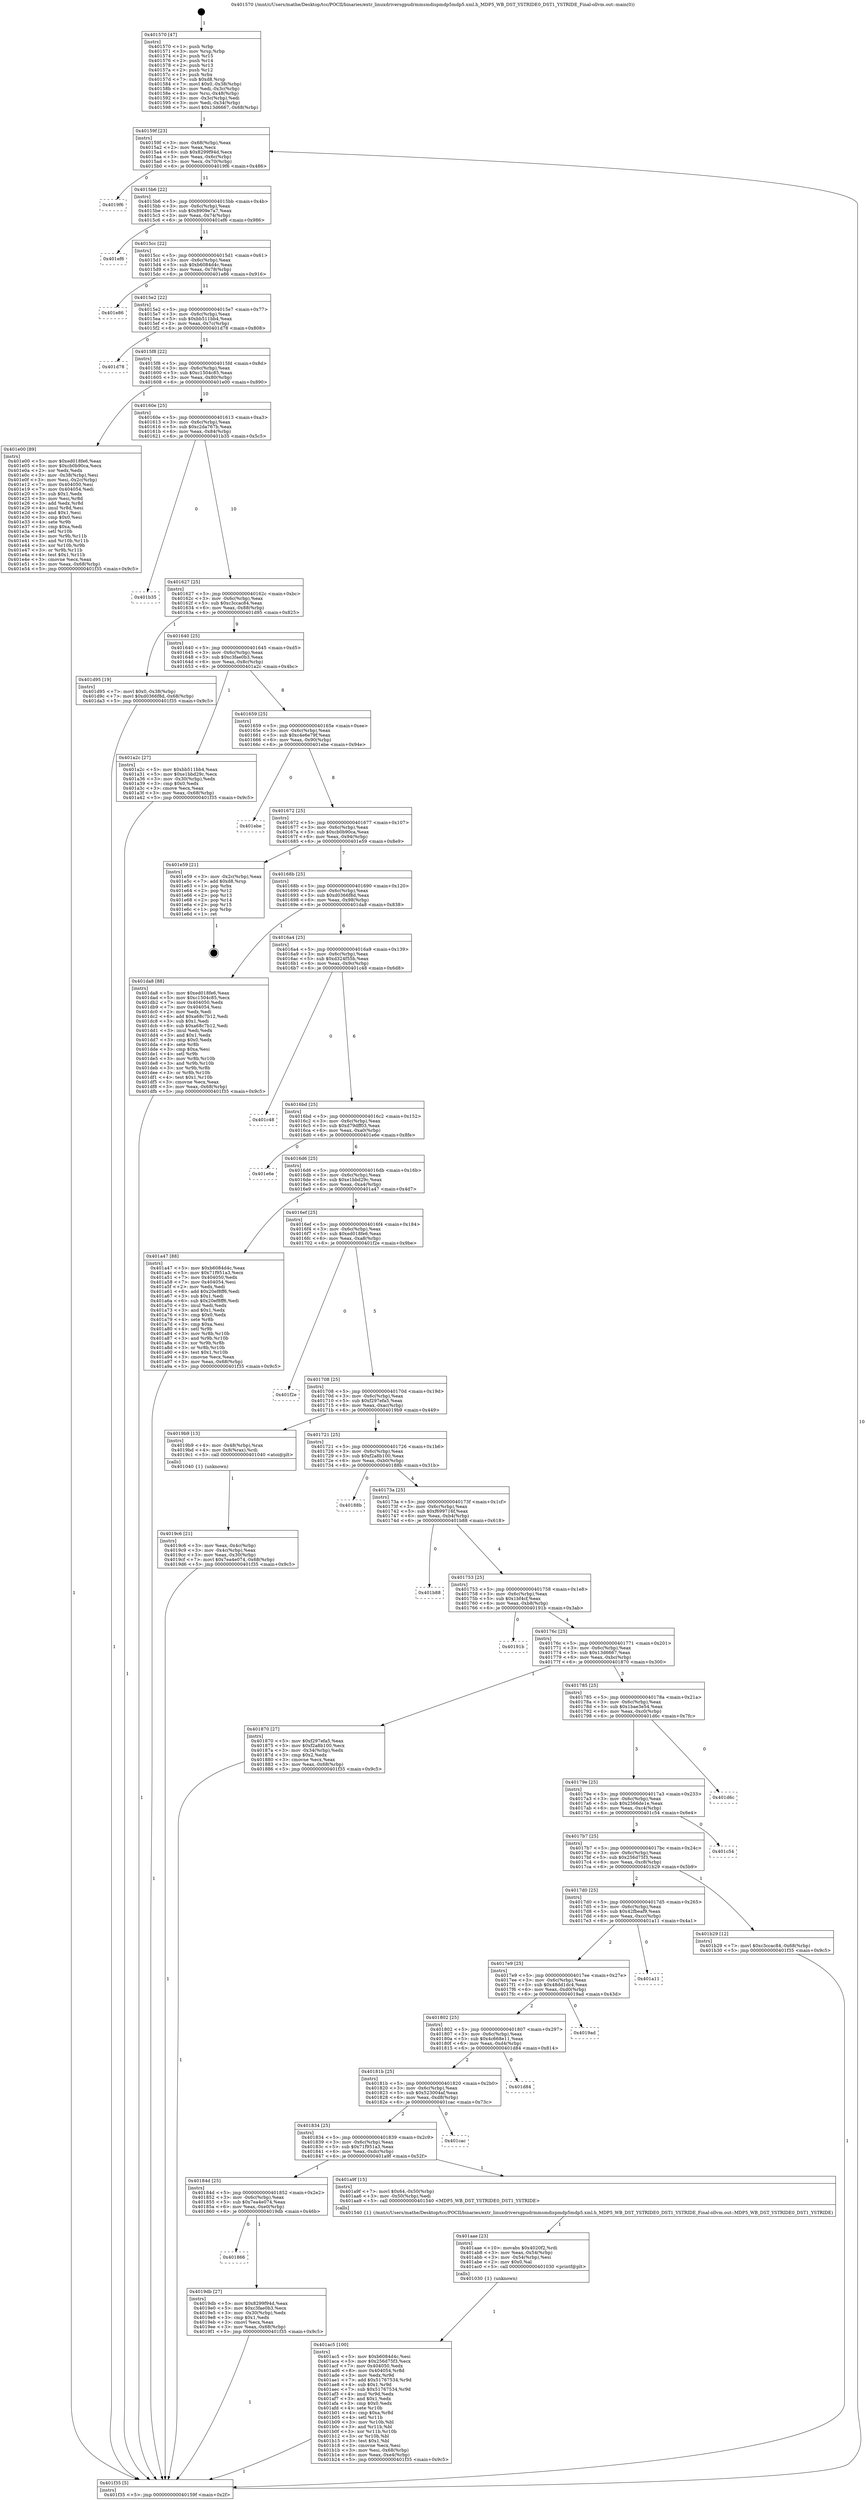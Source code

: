 digraph "0x401570" {
  label = "0x401570 (/mnt/c/Users/mathe/Desktop/tcc/POCII/binaries/extr_linuxdriversgpudrmmsmdispmdp5mdp5.xml.h_MDP5_WB_DST_YSTRIDE0_DST1_YSTRIDE_Final-ollvm.out::main(0))"
  labelloc = "t"
  node[shape=record]

  Entry [label="",width=0.3,height=0.3,shape=circle,fillcolor=black,style=filled]
  "0x40159f" [label="{
     0x40159f [23]\l
     | [instrs]\l
     &nbsp;&nbsp;0x40159f \<+3\>: mov -0x68(%rbp),%eax\l
     &nbsp;&nbsp;0x4015a2 \<+2\>: mov %eax,%ecx\l
     &nbsp;&nbsp;0x4015a4 \<+6\>: sub $0x8299f94d,%ecx\l
     &nbsp;&nbsp;0x4015aa \<+3\>: mov %eax,-0x6c(%rbp)\l
     &nbsp;&nbsp;0x4015ad \<+3\>: mov %ecx,-0x70(%rbp)\l
     &nbsp;&nbsp;0x4015b0 \<+6\>: je 00000000004019f6 \<main+0x486\>\l
  }"]
  "0x4019f6" [label="{
     0x4019f6\l
  }", style=dashed]
  "0x4015b6" [label="{
     0x4015b6 [22]\l
     | [instrs]\l
     &nbsp;&nbsp;0x4015b6 \<+5\>: jmp 00000000004015bb \<main+0x4b\>\l
     &nbsp;&nbsp;0x4015bb \<+3\>: mov -0x6c(%rbp),%eax\l
     &nbsp;&nbsp;0x4015be \<+5\>: sub $0x8909e7a7,%eax\l
     &nbsp;&nbsp;0x4015c3 \<+3\>: mov %eax,-0x74(%rbp)\l
     &nbsp;&nbsp;0x4015c6 \<+6\>: je 0000000000401ef6 \<main+0x986\>\l
  }"]
  Exit [label="",width=0.3,height=0.3,shape=circle,fillcolor=black,style=filled,peripheries=2]
  "0x401ef6" [label="{
     0x401ef6\l
  }", style=dashed]
  "0x4015cc" [label="{
     0x4015cc [22]\l
     | [instrs]\l
     &nbsp;&nbsp;0x4015cc \<+5\>: jmp 00000000004015d1 \<main+0x61\>\l
     &nbsp;&nbsp;0x4015d1 \<+3\>: mov -0x6c(%rbp),%eax\l
     &nbsp;&nbsp;0x4015d4 \<+5\>: sub $0xb6084d4c,%eax\l
     &nbsp;&nbsp;0x4015d9 \<+3\>: mov %eax,-0x78(%rbp)\l
     &nbsp;&nbsp;0x4015dc \<+6\>: je 0000000000401e86 \<main+0x916\>\l
  }"]
  "0x401ac5" [label="{
     0x401ac5 [100]\l
     | [instrs]\l
     &nbsp;&nbsp;0x401ac5 \<+5\>: mov $0xb6084d4c,%esi\l
     &nbsp;&nbsp;0x401aca \<+5\>: mov $0x256d75f3,%ecx\l
     &nbsp;&nbsp;0x401acf \<+7\>: mov 0x404050,%edx\l
     &nbsp;&nbsp;0x401ad6 \<+8\>: mov 0x404054,%r8d\l
     &nbsp;&nbsp;0x401ade \<+3\>: mov %edx,%r9d\l
     &nbsp;&nbsp;0x401ae1 \<+7\>: add $0x51767534,%r9d\l
     &nbsp;&nbsp;0x401ae8 \<+4\>: sub $0x1,%r9d\l
     &nbsp;&nbsp;0x401aec \<+7\>: sub $0x51767534,%r9d\l
     &nbsp;&nbsp;0x401af3 \<+4\>: imul %r9d,%edx\l
     &nbsp;&nbsp;0x401af7 \<+3\>: and $0x1,%edx\l
     &nbsp;&nbsp;0x401afa \<+3\>: cmp $0x0,%edx\l
     &nbsp;&nbsp;0x401afd \<+4\>: sete %r10b\l
     &nbsp;&nbsp;0x401b01 \<+4\>: cmp $0xa,%r8d\l
     &nbsp;&nbsp;0x401b05 \<+4\>: setl %r11b\l
     &nbsp;&nbsp;0x401b09 \<+3\>: mov %r10b,%bl\l
     &nbsp;&nbsp;0x401b0c \<+3\>: and %r11b,%bl\l
     &nbsp;&nbsp;0x401b0f \<+3\>: xor %r11b,%r10b\l
     &nbsp;&nbsp;0x401b12 \<+3\>: or %r10b,%bl\l
     &nbsp;&nbsp;0x401b15 \<+3\>: test $0x1,%bl\l
     &nbsp;&nbsp;0x401b18 \<+3\>: cmovne %ecx,%esi\l
     &nbsp;&nbsp;0x401b1b \<+3\>: mov %esi,-0x68(%rbp)\l
     &nbsp;&nbsp;0x401b1e \<+6\>: mov %eax,-0xe4(%rbp)\l
     &nbsp;&nbsp;0x401b24 \<+5\>: jmp 0000000000401f35 \<main+0x9c5\>\l
  }"]
  "0x401e86" [label="{
     0x401e86\l
  }", style=dashed]
  "0x4015e2" [label="{
     0x4015e2 [22]\l
     | [instrs]\l
     &nbsp;&nbsp;0x4015e2 \<+5\>: jmp 00000000004015e7 \<main+0x77\>\l
     &nbsp;&nbsp;0x4015e7 \<+3\>: mov -0x6c(%rbp),%eax\l
     &nbsp;&nbsp;0x4015ea \<+5\>: sub $0xbb511bb4,%eax\l
     &nbsp;&nbsp;0x4015ef \<+3\>: mov %eax,-0x7c(%rbp)\l
     &nbsp;&nbsp;0x4015f2 \<+6\>: je 0000000000401d78 \<main+0x808\>\l
  }"]
  "0x401aae" [label="{
     0x401aae [23]\l
     | [instrs]\l
     &nbsp;&nbsp;0x401aae \<+10\>: movabs $0x4020f2,%rdi\l
     &nbsp;&nbsp;0x401ab8 \<+3\>: mov %eax,-0x54(%rbp)\l
     &nbsp;&nbsp;0x401abb \<+3\>: mov -0x54(%rbp),%esi\l
     &nbsp;&nbsp;0x401abe \<+2\>: mov $0x0,%al\l
     &nbsp;&nbsp;0x401ac0 \<+5\>: call 0000000000401030 \<printf@plt\>\l
     | [calls]\l
     &nbsp;&nbsp;0x401030 \{1\} (unknown)\l
  }"]
  "0x401d78" [label="{
     0x401d78\l
  }", style=dashed]
  "0x4015f8" [label="{
     0x4015f8 [22]\l
     | [instrs]\l
     &nbsp;&nbsp;0x4015f8 \<+5\>: jmp 00000000004015fd \<main+0x8d\>\l
     &nbsp;&nbsp;0x4015fd \<+3\>: mov -0x6c(%rbp),%eax\l
     &nbsp;&nbsp;0x401600 \<+5\>: sub $0xc1504c85,%eax\l
     &nbsp;&nbsp;0x401605 \<+3\>: mov %eax,-0x80(%rbp)\l
     &nbsp;&nbsp;0x401608 \<+6\>: je 0000000000401e00 \<main+0x890\>\l
  }"]
  "0x401866" [label="{
     0x401866\l
  }", style=dashed]
  "0x401e00" [label="{
     0x401e00 [89]\l
     | [instrs]\l
     &nbsp;&nbsp;0x401e00 \<+5\>: mov $0xed018fe6,%eax\l
     &nbsp;&nbsp;0x401e05 \<+5\>: mov $0xcb0b90ca,%ecx\l
     &nbsp;&nbsp;0x401e0a \<+2\>: xor %edx,%edx\l
     &nbsp;&nbsp;0x401e0c \<+3\>: mov -0x38(%rbp),%esi\l
     &nbsp;&nbsp;0x401e0f \<+3\>: mov %esi,-0x2c(%rbp)\l
     &nbsp;&nbsp;0x401e12 \<+7\>: mov 0x404050,%esi\l
     &nbsp;&nbsp;0x401e19 \<+7\>: mov 0x404054,%edi\l
     &nbsp;&nbsp;0x401e20 \<+3\>: sub $0x1,%edx\l
     &nbsp;&nbsp;0x401e23 \<+3\>: mov %esi,%r8d\l
     &nbsp;&nbsp;0x401e26 \<+3\>: add %edx,%r8d\l
     &nbsp;&nbsp;0x401e29 \<+4\>: imul %r8d,%esi\l
     &nbsp;&nbsp;0x401e2d \<+3\>: and $0x1,%esi\l
     &nbsp;&nbsp;0x401e30 \<+3\>: cmp $0x0,%esi\l
     &nbsp;&nbsp;0x401e33 \<+4\>: sete %r9b\l
     &nbsp;&nbsp;0x401e37 \<+3\>: cmp $0xa,%edi\l
     &nbsp;&nbsp;0x401e3a \<+4\>: setl %r10b\l
     &nbsp;&nbsp;0x401e3e \<+3\>: mov %r9b,%r11b\l
     &nbsp;&nbsp;0x401e41 \<+3\>: and %r10b,%r11b\l
     &nbsp;&nbsp;0x401e44 \<+3\>: xor %r10b,%r9b\l
     &nbsp;&nbsp;0x401e47 \<+3\>: or %r9b,%r11b\l
     &nbsp;&nbsp;0x401e4a \<+4\>: test $0x1,%r11b\l
     &nbsp;&nbsp;0x401e4e \<+3\>: cmovne %ecx,%eax\l
     &nbsp;&nbsp;0x401e51 \<+3\>: mov %eax,-0x68(%rbp)\l
     &nbsp;&nbsp;0x401e54 \<+5\>: jmp 0000000000401f35 \<main+0x9c5\>\l
  }"]
  "0x40160e" [label="{
     0x40160e [25]\l
     | [instrs]\l
     &nbsp;&nbsp;0x40160e \<+5\>: jmp 0000000000401613 \<main+0xa3\>\l
     &nbsp;&nbsp;0x401613 \<+3\>: mov -0x6c(%rbp),%eax\l
     &nbsp;&nbsp;0x401616 \<+5\>: sub $0xc2da767b,%eax\l
     &nbsp;&nbsp;0x40161b \<+6\>: mov %eax,-0x84(%rbp)\l
     &nbsp;&nbsp;0x401621 \<+6\>: je 0000000000401b35 \<main+0x5c5\>\l
  }"]
  "0x4019db" [label="{
     0x4019db [27]\l
     | [instrs]\l
     &nbsp;&nbsp;0x4019db \<+5\>: mov $0x8299f94d,%eax\l
     &nbsp;&nbsp;0x4019e0 \<+5\>: mov $0xc3fae0b3,%ecx\l
     &nbsp;&nbsp;0x4019e5 \<+3\>: mov -0x30(%rbp),%edx\l
     &nbsp;&nbsp;0x4019e8 \<+3\>: cmp $0x1,%edx\l
     &nbsp;&nbsp;0x4019eb \<+3\>: cmovl %ecx,%eax\l
     &nbsp;&nbsp;0x4019ee \<+3\>: mov %eax,-0x68(%rbp)\l
     &nbsp;&nbsp;0x4019f1 \<+5\>: jmp 0000000000401f35 \<main+0x9c5\>\l
  }"]
  "0x401b35" [label="{
     0x401b35\l
  }", style=dashed]
  "0x401627" [label="{
     0x401627 [25]\l
     | [instrs]\l
     &nbsp;&nbsp;0x401627 \<+5\>: jmp 000000000040162c \<main+0xbc\>\l
     &nbsp;&nbsp;0x40162c \<+3\>: mov -0x6c(%rbp),%eax\l
     &nbsp;&nbsp;0x40162f \<+5\>: sub $0xc3ccac84,%eax\l
     &nbsp;&nbsp;0x401634 \<+6\>: mov %eax,-0x88(%rbp)\l
     &nbsp;&nbsp;0x40163a \<+6\>: je 0000000000401d95 \<main+0x825\>\l
  }"]
  "0x40184d" [label="{
     0x40184d [25]\l
     | [instrs]\l
     &nbsp;&nbsp;0x40184d \<+5\>: jmp 0000000000401852 \<main+0x2e2\>\l
     &nbsp;&nbsp;0x401852 \<+3\>: mov -0x6c(%rbp),%eax\l
     &nbsp;&nbsp;0x401855 \<+5\>: sub $0x7ea4e074,%eax\l
     &nbsp;&nbsp;0x40185a \<+6\>: mov %eax,-0xe0(%rbp)\l
     &nbsp;&nbsp;0x401860 \<+6\>: je 00000000004019db \<main+0x46b\>\l
  }"]
  "0x401d95" [label="{
     0x401d95 [19]\l
     | [instrs]\l
     &nbsp;&nbsp;0x401d95 \<+7\>: movl $0x0,-0x38(%rbp)\l
     &nbsp;&nbsp;0x401d9c \<+7\>: movl $0xd0366f8d,-0x68(%rbp)\l
     &nbsp;&nbsp;0x401da3 \<+5\>: jmp 0000000000401f35 \<main+0x9c5\>\l
  }"]
  "0x401640" [label="{
     0x401640 [25]\l
     | [instrs]\l
     &nbsp;&nbsp;0x401640 \<+5\>: jmp 0000000000401645 \<main+0xd5\>\l
     &nbsp;&nbsp;0x401645 \<+3\>: mov -0x6c(%rbp),%eax\l
     &nbsp;&nbsp;0x401648 \<+5\>: sub $0xc3fae0b3,%eax\l
     &nbsp;&nbsp;0x40164d \<+6\>: mov %eax,-0x8c(%rbp)\l
     &nbsp;&nbsp;0x401653 \<+6\>: je 0000000000401a2c \<main+0x4bc\>\l
  }"]
  "0x401a9f" [label="{
     0x401a9f [15]\l
     | [instrs]\l
     &nbsp;&nbsp;0x401a9f \<+7\>: movl $0x64,-0x50(%rbp)\l
     &nbsp;&nbsp;0x401aa6 \<+3\>: mov -0x50(%rbp),%edi\l
     &nbsp;&nbsp;0x401aa9 \<+5\>: call 0000000000401540 \<MDP5_WB_DST_YSTRIDE0_DST1_YSTRIDE\>\l
     | [calls]\l
     &nbsp;&nbsp;0x401540 \{1\} (/mnt/c/Users/mathe/Desktop/tcc/POCII/binaries/extr_linuxdriversgpudrmmsmdispmdp5mdp5.xml.h_MDP5_WB_DST_YSTRIDE0_DST1_YSTRIDE_Final-ollvm.out::MDP5_WB_DST_YSTRIDE0_DST1_YSTRIDE)\l
  }"]
  "0x401a2c" [label="{
     0x401a2c [27]\l
     | [instrs]\l
     &nbsp;&nbsp;0x401a2c \<+5\>: mov $0xbb511bb4,%eax\l
     &nbsp;&nbsp;0x401a31 \<+5\>: mov $0xe1bbd29c,%ecx\l
     &nbsp;&nbsp;0x401a36 \<+3\>: mov -0x30(%rbp),%edx\l
     &nbsp;&nbsp;0x401a39 \<+3\>: cmp $0x0,%edx\l
     &nbsp;&nbsp;0x401a3c \<+3\>: cmove %ecx,%eax\l
     &nbsp;&nbsp;0x401a3f \<+3\>: mov %eax,-0x68(%rbp)\l
     &nbsp;&nbsp;0x401a42 \<+5\>: jmp 0000000000401f35 \<main+0x9c5\>\l
  }"]
  "0x401659" [label="{
     0x401659 [25]\l
     | [instrs]\l
     &nbsp;&nbsp;0x401659 \<+5\>: jmp 000000000040165e \<main+0xee\>\l
     &nbsp;&nbsp;0x40165e \<+3\>: mov -0x6c(%rbp),%eax\l
     &nbsp;&nbsp;0x401661 \<+5\>: sub $0xc4e6e79f,%eax\l
     &nbsp;&nbsp;0x401666 \<+6\>: mov %eax,-0x90(%rbp)\l
     &nbsp;&nbsp;0x40166c \<+6\>: je 0000000000401ebe \<main+0x94e\>\l
  }"]
  "0x401834" [label="{
     0x401834 [25]\l
     | [instrs]\l
     &nbsp;&nbsp;0x401834 \<+5\>: jmp 0000000000401839 \<main+0x2c9\>\l
     &nbsp;&nbsp;0x401839 \<+3\>: mov -0x6c(%rbp),%eax\l
     &nbsp;&nbsp;0x40183c \<+5\>: sub $0x71f951a3,%eax\l
     &nbsp;&nbsp;0x401841 \<+6\>: mov %eax,-0xdc(%rbp)\l
     &nbsp;&nbsp;0x401847 \<+6\>: je 0000000000401a9f \<main+0x52f\>\l
  }"]
  "0x401ebe" [label="{
     0x401ebe\l
  }", style=dashed]
  "0x401672" [label="{
     0x401672 [25]\l
     | [instrs]\l
     &nbsp;&nbsp;0x401672 \<+5\>: jmp 0000000000401677 \<main+0x107\>\l
     &nbsp;&nbsp;0x401677 \<+3\>: mov -0x6c(%rbp),%eax\l
     &nbsp;&nbsp;0x40167a \<+5\>: sub $0xcb0b90ca,%eax\l
     &nbsp;&nbsp;0x40167f \<+6\>: mov %eax,-0x94(%rbp)\l
     &nbsp;&nbsp;0x401685 \<+6\>: je 0000000000401e59 \<main+0x8e9\>\l
  }"]
  "0x401cac" [label="{
     0x401cac\l
  }", style=dashed]
  "0x401e59" [label="{
     0x401e59 [21]\l
     | [instrs]\l
     &nbsp;&nbsp;0x401e59 \<+3\>: mov -0x2c(%rbp),%eax\l
     &nbsp;&nbsp;0x401e5c \<+7\>: add $0xd8,%rsp\l
     &nbsp;&nbsp;0x401e63 \<+1\>: pop %rbx\l
     &nbsp;&nbsp;0x401e64 \<+2\>: pop %r12\l
     &nbsp;&nbsp;0x401e66 \<+2\>: pop %r13\l
     &nbsp;&nbsp;0x401e68 \<+2\>: pop %r14\l
     &nbsp;&nbsp;0x401e6a \<+2\>: pop %r15\l
     &nbsp;&nbsp;0x401e6c \<+1\>: pop %rbp\l
     &nbsp;&nbsp;0x401e6d \<+1\>: ret\l
  }"]
  "0x40168b" [label="{
     0x40168b [25]\l
     | [instrs]\l
     &nbsp;&nbsp;0x40168b \<+5\>: jmp 0000000000401690 \<main+0x120\>\l
     &nbsp;&nbsp;0x401690 \<+3\>: mov -0x6c(%rbp),%eax\l
     &nbsp;&nbsp;0x401693 \<+5\>: sub $0xd0366f8d,%eax\l
     &nbsp;&nbsp;0x401698 \<+6\>: mov %eax,-0x98(%rbp)\l
     &nbsp;&nbsp;0x40169e \<+6\>: je 0000000000401da8 \<main+0x838\>\l
  }"]
  "0x40181b" [label="{
     0x40181b [25]\l
     | [instrs]\l
     &nbsp;&nbsp;0x40181b \<+5\>: jmp 0000000000401820 \<main+0x2b0\>\l
     &nbsp;&nbsp;0x401820 \<+3\>: mov -0x6c(%rbp),%eax\l
     &nbsp;&nbsp;0x401823 \<+5\>: sub $0x523004af,%eax\l
     &nbsp;&nbsp;0x401828 \<+6\>: mov %eax,-0xd8(%rbp)\l
     &nbsp;&nbsp;0x40182e \<+6\>: je 0000000000401cac \<main+0x73c\>\l
  }"]
  "0x401da8" [label="{
     0x401da8 [88]\l
     | [instrs]\l
     &nbsp;&nbsp;0x401da8 \<+5\>: mov $0xed018fe6,%eax\l
     &nbsp;&nbsp;0x401dad \<+5\>: mov $0xc1504c85,%ecx\l
     &nbsp;&nbsp;0x401db2 \<+7\>: mov 0x404050,%edx\l
     &nbsp;&nbsp;0x401db9 \<+7\>: mov 0x404054,%esi\l
     &nbsp;&nbsp;0x401dc0 \<+2\>: mov %edx,%edi\l
     &nbsp;&nbsp;0x401dc2 \<+6\>: add $0xa68c7b12,%edi\l
     &nbsp;&nbsp;0x401dc8 \<+3\>: sub $0x1,%edi\l
     &nbsp;&nbsp;0x401dcb \<+6\>: sub $0xa68c7b12,%edi\l
     &nbsp;&nbsp;0x401dd1 \<+3\>: imul %edi,%edx\l
     &nbsp;&nbsp;0x401dd4 \<+3\>: and $0x1,%edx\l
     &nbsp;&nbsp;0x401dd7 \<+3\>: cmp $0x0,%edx\l
     &nbsp;&nbsp;0x401dda \<+4\>: sete %r8b\l
     &nbsp;&nbsp;0x401dde \<+3\>: cmp $0xa,%esi\l
     &nbsp;&nbsp;0x401de1 \<+4\>: setl %r9b\l
     &nbsp;&nbsp;0x401de5 \<+3\>: mov %r8b,%r10b\l
     &nbsp;&nbsp;0x401de8 \<+3\>: and %r9b,%r10b\l
     &nbsp;&nbsp;0x401deb \<+3\>: xor %r9b,%r8b\l
     &nbsp;&nbsp;0x401dee \<+3\>: or %r8b,%r10b\l
     &nbsp;&nbsp;0x401df1 \<+4\>: test $0x1,%r10b\l
     &nbsp;&nbsp;0x401df5 \<+3\>: cmovne %ecx,%eax\l
     &nbsp;&nbsp;0x401df8 \<+3\>: mov %eax,-0x68(%rbp)\l
     &nbsp;&nbsp;0x401dfb \<+5\>: jmp 0000000000401f35 \<main+0x9c5\>\l
  }"]
  "0x4016a4" [label="{
     0x4016a4 [25]\l
     | [instrs]\l
     &nbsp;&nbsp;0x4016a4 \<+5\>: jmp 00000000004016a9 \<main+0x139\>\l
     &nbsp;&nbsp;0x4016a9 \<+3\>: mov -0x6c(%rbp),%eax\l
     &nbsp;&nbsp;0x4016ac \<+5\>: sub $0xd324f55b,%eax\l
     &nbsp;&nbsp;0x4016b1 \<+6\>: mov %eax,-0x9c(%rbp)\l
     &nbsp;&nbsp;0x4016b7 \<+6\>: je 0000000000401c48 \<main+0x6d8\>\l
  }"]
  "0x401d84" [label="{
     0x401d84\l
  }", style=dashed]
  "0x401c48" [label="{
     0x401c48\l
  }", style=dashed]
  "0x4016bd" [label="{
     0x4016bd [25]\l
     | [instrs]\l
     &nbsp;&nbsp;0x4016bd \<+5\>: jmp 00000000004016c2 \<main+0x152\>\l
     &nbsp;&nbsp;0x4016c2 \<+3\>: mov -0x6c(%rbp),%eax\l
     &nbsp;&nbsp;0x4016c5 \<+5\>: sub $0xd79dff03,%eax\l
     &nbsp;&nbsp;0x4016ca \<+6\>: mov %eax,-0xa0(%rbp)\l
     &nbsp;&nbsp;0x4016d0 \<+6\>: je 0000000000401e6e \<main+0x8fe\>\l
  }"]
  "0x401802" [label="{
     0x401802 [25]\l
     | [instrs]\l
     &nbsp;&nbsp;0x401802 \<+5\>: jmp 0000000000401807 \<main+0x297\>\l
     &nbsp;&nbsp;0x401807 \<+3\>: mov -0x6c(%rbp),%eax\l
     &nbsp;&nbsp;0x40180a \<+5\>: sub $0x4c668e11,%eax\l
     &nbsp;&nbsp;0x40180f \<+6\>: mov %eax,-0xd4(%rbp)\l
     &nbsp;&nbsp;0x401815 \<+6\>: je 0000000000401d84 \<main+0x814\>\l
  }"]
  "0x401e6e" [label="{
     0x401e6e\l
  }", style=dashed]
  "0x4016d6" [label="{
     0x4016d6 [25]\l
     | [instrs]\l
     &nbsp;&nbsp;0x4016d6 \<+5\>: jmp 00000000004016db \<main+0x16b\>\l
     &nbsp;&nbsp;0x4016db \<+3\>: mov -0x6c(%rbp),%eax\l
     &nbsp;&nbsp;0x4016de \<+5\>: sub $0xe1bbd29c,%eax\l
     &nbsp;&nbsp;0x4016e3 \<+6\>: mov %eax,-0xa4(%rbp)\l
     &nbsp;&nbsp;0x4016e9 \<+6\>: je 0000000000401a47 \<main+0x4d7\>\l
  }"]
  "0x4019ad" [label="{
     0x4019ad\l
  }", style=dashed]
  "0x401a47" [label="{
     0x401a47 [88]\l
     | [instrs]\l
     &nbsp;&nbsp;0x401a47 \<+5\>: mov $0xb6084d4c,%eax\l
     &nbsp;&nbsp;0x401a4c \<+5\>: mov $0x71f951a3,%ecx\l
     &nbsp;&nbsp;0x401a51 \<+7\>: mov 0x404050,%edx\l
     &nbsp;&nbsp;0x401a58 \<+7\>: mov 0x404054,%esi\l
     &nbsp;&nbsp;0x401a5f \<+2\>: mov %edx,%edi\l
     &nbsp;&nbsp;0x401a61 \<+6\>: add $0x20ef8ff6,%edi\l
     &nbsp;&nbsp;0x401a67 \<+3\>: sub $0x1,%edi\l
     &nbsp;&nbsp;0x401a6a \<+6\>: sub $0x20ef8ff6,%edi\l
     &nbsp;&nbsp;0x401a70 \<+3\>: imul %edi,%edx\l
     &nbsp;&nbsp;0x401a73 \<+3\>: and $0x1,%edx\l
     &nbsp;&nbsp;0x401a76 \<+3\>: cmp $0x0,%edx\l
     &nbsp;&nbsp;0x401a79 \<+4\>: sete %r8b\l
     &nbsp;&nbsp;0x401a7d \<+3\>: cmp $0xa,%esi\l
     &nbsp;&nbsp;0x401a80 \<+4\>: setl %r9b\l
     &nbsp;&nbsp;0x401a84 \<+3\>: mov %r8b,%r10b\l
     &nbsp;&nbsp;0x401a87 \<+3\>: and %r9b,%r10b\l
     &nbsp;&nbsp;0x401a8a \<+3\>: xor %r9b,%r8b\l
     &nbsp;&nbsp;0x401a8d \<+3\>: or %r8b,%r10b\l
     &nbsp;&nbsp;0x401a90 \<+4\>: test $0x1,%r10b\l
     &nbsp;&nbsp;0x401a94 \<+3\>: cmovne %ecx,%eax\l
     &nbsp;&nbsp;0x401a97 \<+3\>: mov %eax,-0x68(%rbp)\l
     &nbsp;&nbsp;0x401a9a \<+5\>: jmp 0000000000401f35 \<main+0x9c5\>\l
  }"]
  "0x4016ef" [label="{
     0x4016ef [25]\l
     | [instrs]\l
     &nbsp;&nbsp;0x4016ef \<+5\>: jmp 00000000004016f4 \<main+0x184\>\l
     &nbsp;&nbsp;0x4016f4 \<+3\>: mov -0x6c(%rbp),%eax\l
     &nbsp;&nbsp;0x4016f7 \<+5\>: sub $0xed018fe6,%eax\l
     &nbsp;&nbsp;0x4016fc \<+6\>: mov %eax,-0xa8(%rbp)\l
     &nbsp;&nbsp;0x401702 \<+6\>: je 0000000000401f2e \<main+0x9be\>\l
  }"]
  "0x4017e9" [label="{
     0x4017e9 [25]\l
     | [instrs]\l
     &nbsp;&nbsp;0x4017e9 \<+5\>: jmp 00000000004017ee \<main+0x27e\>\l
     &nbsp;&nbsp;0x4017ee \<+3\>: mov -0x6c(%rbp),%eax\l
     &nbsp;&nbsp;0x4017f1 \<+5\>: sub $0x48dd1dc4,%eax\l
     &nbsp;&nbsp;0x4017f6 \<+6\>: mov %eax,-0xd0(%rbp)\l
     &nbsp;&nbsp;0x4017fc \<+6\>: je 00000000004019ad \<main+0x43d\>\l
  }"]
  "0x401f2e" [label="{
     0x401f2e\l
  }", style=dashed]
  "0x401708" [label="{
     0x401708 [25]\l
     | [instrs]\l
     &nbsp;&nbsp;0x401708 \<+5\>: jmp 000000000040170d \<main+0x19d\>\l
     &nbsp;&nbsp;0x40170d \<+3\>: mov -0x6c(%rbp),%eax\l
     &nbsp;&nbsp;0x401710 \<+5\>: sub $0xf297efa5,%eax\l
     &nbsp;&nbsp;0x401715 \<+6\>: mov %eax,-0xac(%rbp)\l
     &nbsp;&nbsp;0x40171b \<+6\>: je 00000000004019b9 \<main+0x449\>\l
  }"]
  "0x401a11" [label="{
     0x401a11\l
  }", style=dashed]
  "0x4019b9" [label="{
     0x4019b9 [13]\l
     | [instrs]\l
     &nbsp;&nbsp;0x4019b9 \<+4\>: mov -0x48(%rbp),%rax\l
     &nbsp;&nbsp;0x4019bd \<+4\>: mov 0x8(%rax),%rdi\l
     &nbsp;&nbsp;0x4019c1 \<+5\>: call 0000000000401040 \<atoi@plt\>\l
     | [calls]\l
     &nbsp;&nbsp;0x401040 \{1\} (unknown)\l
  }"]
  "0x401721" [label="{
     0x401721 [25]\l
     | [instrs]\l
     &nbsp;&nbsp;0x401721 \<+5\>: jmp 0000000000401726 \<main+0x1b6\>\l
     &nbsp;&nbsp;0x401726 \<+3\>: mov -0x6c(%rbp),%eax\l
     &nbsp;&nbsp;0x401729 \<+5\>: sub $0xf2a8b100,%eax\l
     &nbsp;&nbsp;0x40172e \<+6\>: mov %eax,-0xb0(%rbp)\l
     &nbsp;&nbsp;0x401734 \<+6\>: je 000000000040188b \<main+0x31b\>\l
  }"]
  "0x4017d0" [label="{
     0x4017d0 [25]\l
     | [instrs]\l
     &nbsp;&nbsp;0x4017d0 \<+5\>: jmp 00000000004017d5 \<main+0x265\>\l
     &nbsp;&nbsp;0x4017d5 \<+3\>: mov -0x6c(%rbp),%eax\l
     &nbsp;&nbsp;0x4017d8 \<+5\>: sub $0x42fbeaf9,%eax\l
     &nbsp;&nbsp;0x4017dd \<+6\>: mov %eax,-0xcc(%rbp)\l
     &nbsp;&nbsp;0x4017e3 \<+6\>: je 0000000000401a11 \<main+0x4a1\>\l
  }"]
  "0x40188b" [label="{
     0x40188b\l
  }", style=dashed]
  "0x40173a" [label="{
     0x40173a [25]\l
     | [instrs]\l
     &nbsp;&nbsp;0x40173a \<+5\>: jmp 000000000040173f \<main+0x1cf\>\l
     &nbsp;&nbsp;0x40173f \<+3\>: mov -0x6c(%rbp),%eax\l
     &nbsp;&nbsp;0x401742 \<+5\>: sub $0xf699716f,%eax\l
     &nbsp;&nbsp;0x401747 \<+6\>: mov %eax,-0xb4(%rbp)\l
     &nbsp;&nbsp;0x40174d \<+6\>: je 0000000000401b88 \<main+0x618\>\l
  }"]
  "0x401b29" [label="{
     0x401b29 [12]\l
     | [instrs]\l
     &nbsp;&nbsp;0x401b29 \<+7\>: movl $0xc3ccac84,-0x68(%rbp)\l
     &nbsp;&nbsp;0x401b30 \<+5\>: jmp 0000000000401f35 \<main+0x9c5\>\l
  }"]
  "0x401b88" [label="{
     0x401b88\l
  }", style=dashed]
  "0x401753" [label="{
     0x401753 [25]\l
     | [instrs]\l
     &nbsp;&nbsp;0x401753 \<+5\>: jmp 0000000000401758 \<main+0x1e8\>\l
     &nbsp;&nbsp;0x401758 \<+3\>: mov -0x6c(%rbp),%eax\l
     &nbsp;&nbsp;0x40175b \<+5\>: sub $0x1bf4cf,%eax\l
     &nbsp;&nbsp;0x401760 \<+6\>: mov %eax,-0xb8(%rbp)\l
     &nbsp;&nbsp;0x401766 \<+6\>: je 000000000040191b \<main+0x3ab\>\l
  }"]
  "0x4017b7" [label="{
     0x4017b7 [25]\l
     | [instrs]\l
     &nbsp;&nbsp;0x4017b7 \<+5\>: jmp 00000000004017bc \<main+0x24c\>\l
     &nbsp;&nbsp;0x4017bc \<+3\>: mov -0x6c(%rbp),%eax\l
     &nbsp;&nbsp;0x4017bf \<+5\>: sub $0x256d75f3,%eax\l
     &nbsp;&nbsp;0x4017c4 \<+6\>: mov %eax,-0xc8(%rbp)\l
     &nbsp;&nbsp;0x4017ca \<+6\>: je 0000000000401b29 \<main+0x5b9\>\l
  }"]
  "0x40191b" [label="{
     0x40191b\l
  }", style=dashed]
  "0x40176c" [label="{
     0x40176c [25]\l
     | [instrs]\l
     &nbsp;&nbsp;0x40176c \<+5\>: jmp 0000000000401771 \<main+0x201\>\l
     &nbsp;&nbsp;0x401771 \<+3\>: mov -0x6c(%rbp),%eax\l
     &nbsp;&nbsp;0x401774 \<+5\>: sub $0x13d6667,%eax\l
     &nbsp;&nbsp;0x401779 \<+6\>: mov %eax,-0xbc(%rbp)\l
     &nbsp;&nbsp;0x40177f \<+6\>: je 0000000000401870 \<main+0x300\>\l
  }"]
  "0x401c54" [label="{
     0x401c54\l
  }", style=dashed]
  "0x401870" [label="{
     0x401870 [27]\l
     | [instrs]\l
     &nbsp;&nbsp;0x401870 \<+5\>: mov $0xf297efa5,%eax\l
     &nbsp;&nbsp;0x401875 \<+5\>: mov $0xf2a8b100,%ecx\l
     &nbsp;&nbsp;0x40187a \<+3\>: mov -0x34(%rbp),%edx\l
     &nbsp;&nbsp;0x40187d \<+3\>: cmp $0x2,%edx\l
     &nbsp;&nbsp;0x401880 \<+3\>: cmovne %ecx,%eax\l
     &nbsp;&nbsp;0x401883 \<+3\>: mov %eax,-0x68(%rbp)\l
     &nbsp;&nbsp;0x401886 \<+5\>: jmp 0000000000401f35 \<main+0x9c5\>\l
  }"]
  "0x401785" [label="{
     0x401785 [25]\l
     | [instrs]\l
     &nbsp;&nbsp;0x401785 \<+5\>: jmp 000000000040178a \<main+0x21a\>\l
     &nbsp;&nbsp;0x40178a \<+3\>: mov -0x6c(%rbp),%eax\l
     &nbsp;&nbsp;0x40178d \<+5\>: sub $0x1bae3e54,%eax\l
     &nbsp;&nbsp;0x401792 \<+6\>: mov %eax,-0xc0(%rbp)\l
     &nbsp;&nbsp;0x401798 \<+6\>: je 0000000000401d6c \<main+0x7fc\>\l
  }"]
  "0x401f35" [label="{
     0x401f35 [5]\l
     | [instrs]\l
     &nbsp;&nbsp;0x401f35 \<+5\>: jmp 000000000040159f \<main+0x2f\>\l
  }"]
  "0x401570" [label="{
     0x401570 [47]\l
     | [instrs]\l
     &nbsp;&nbsp;0x401570 \<+1\>: push %rbp\l
     &nbsp;&nbsp;0x401571 \<+3\>: mov %rsp,%rbp\l
     &nbsp;&nbsp;0x401574 \<+2\>: push %r15\l
     &nbsp;&nbsp;0x401576 \<+2\>: push %r14\l
     &nbsp;&nbsp;0x401578 \<+2\>: push %r13\l
     &nbsp;&nbsp;0x40157a \<+2\>: push %r12\l
     &nbsp;&nbsp;0x40157c \<+1\>: push %rbx\l
     &nbsp;&nbsp;0x40157d \<+7\>: sub $0xd8,%rsp\l
     &nbsp;&nbsp;0x401584 \<+7\>: movl $0x0,-0x38(%rbp)\l
     &nbsp;&nbsp;0x40158b \<+3\>: mov %edi,-0x3c(%rbp)\l
     &nbsp;&nbsp;0x40158e \<+4\>: mov %rsi,-0x48(%rbp)\l
     &nbsp;&nbsp;0x401592 \<+3\>: mov -0x3c(%rbp),%edi\l
     &nbsp;&nbsp;0x401595 \<+3\>: mov %edi,-0x34(%rbp)\l
     &nbsp;&nbsp;0x401598 \<+7\>: movl $0x13d6667,-0x68(%rbp)\l
  }"]
  "0x4019c6" [label="{
     0x4019c6 [21]\l
     | [instrs]\l
     &nbsp;&nbsp;0x4019c6 \<+3\>: mov %eax,-0x4c(%rbp)\l
     &nbsp;&nbsp;0x4019c9 \<+3\>: mov -0x4c(%rbp),%eax\l
     &nbsp;&nbsp;0x4019cc \<+3\>: mov %eax,-0x30(%rbp)\l
     &nbsp;&nbsp;0x4019cf \<+7\>: movl $0x7ea4e074,-0x68(%rbp)\l
     &nbsp;&nbsp;0x4019d6 \<+5\>: jmp 0000000000401f35 \<main+0x9c5\>\l
  }"]
  "0x40179e" [label="{
     0x40179e [25]\l
     | [instrs]\l
     &nbsp;&nbsp;0x40179e \<+5\>: jmp 00000000004017a3 \<main+0x233\>\l
     &nbsp;&nbsp;0x4017a3 \<+3\>: mov -0x6c(%rbp),%eax\l
     &nbsp;&nbsp;0x4017a6 \<+5\>: sub $0x2566de1e,%eax\l
     &nbsp;&nbsp;0x4017ab \<+6\>: mov %eax,-0xc4(%rbp)\l
     &nbsp;&nbsp;0x4017b1 \<+6\>: je 0000000000401c54 \<main+0x6e4\>\l
  }"]
  "0x401d6c" [label="{
     0x401d6c\l
  }", style=dashed]
  Entry -> "0x401570" [label=" 1"]
  "0x40159f" -> "0x4019f6" [label=" 0"]
  "0x40159f" -> "0x4015b6" [label=" 11"]
  "0x401e59" -> Exit [label=" 1"]
  "0x4015b6" -> "0x401ef6" [label=" 0"]
  "0x4015b6" -> "0x4015cc" [label=" 11"]
  "0x401e00" -> "0x401f35" [label=" 1"]
  "0x4015cc" -> "0x401e86" [label=" 0"]
  "0x4015cc" -> "0x4015e2" [label=" 11"]
  "0x401da8" -> "0x401f35" [label=" 1"]
  "0x4015e2" -> "0x401d78" [label=" 0"]
  "0x4015e2" -> "0x4015f8" [label=" 11"]
  "0x401d95" -> "0x401f35" [label=" 1"]
  "0x4015f8" -> "0x401e00" [label=" 1"]
  "0x4015f8" -> "0x40160e" [label=" 10"]
  "0x401b29" -> "0x401f35" [label=" 1"]
  "0x40160e" -> "0x401b35" [label=" 0"]
  "0x40160e" -> "0x401627" [label=" 10"]
  "0x401ac5" -> "0x401f35" [label=" 1"]
  "0x401627" -> "0x401d95" [label=" 1"]
  "0x401627" -> "0x401640" [label=" 9"]
  "0x401a9f" -> "0x401aae" [label=" 1"]
  "0x401640" -> "0x401a2c" [label=" 1"]
  "0x401640" -> "0x401659" [label=" 8"]
  "0x401a47" -> "0x401f35" [label=" 1"]
  "0x401659" -> "0x401ebe" [label=" 0"]
  "0x401659" -> "0x401672" [label=" 8"]
  "0x4019db" -> "0x401f35" [label=" 1"]
  "0x401672" -> "0x401e59" [label=" 1"]
  "0x401672" -> "0x40168b" [label=" 7"]
  "0x40184d" -> "0x401866" [label=" 0"]
  "0x40168b" -> "0x401da8" [label=" 1"]
  "0x40168b" -> "0x4016a4" [label=" 6"]
  "0x401aae" -> "0x401ac5" [label=" 1"]
  "0x4016a4" -> "0x401c48" [label=" 0"]
  "0x4016a4" -> "0x4016bd" [label=" 6"]
  "0x401834" -> "0x40184d" [label=" 1"]
  "0x4016bd" -> "0x401e6e" [label=" 0"]
  "0x4016bd" -> "0x4016d6" [label=" 6"]
  "0x401a2c" -> "0x401f35" [label=" 1"]
  "0x4016d6" -> "0x401a47" [label=" 1"]
  "0x4016d6" -> "0x4016ef" [label=" 5"]
  "0x40181b" -> "0x401834" [label=" 2"]
  "0x4016ef" -> "0x401f2e" [label=" 0"]
  "0x4016ef" -> "0x401708" [label=" 5"]
  "0x40184d" -> "0x4019db" [label=" 1"]
  "0x401708" -> "0x4019b9" [label=" 1"]
  "0x401708" -> "0x401721" [label=" 4"]
  "0x401802" -> "0x40181b" [label=" 2"]
  "0x401721" -> "0x40188b" [label=" 0"]
  "0x401721" -> "0x40173a" [label=" 4"]
  "0x401834" -> "0x401a9f" [label=" 1"]
  "0x40173a" -> "0x401b88" [label=" 0"]
  "0x40173a" -> "0x401753" [label=" 4"]
  "0x4017e9" -> "0x401802" [label=" 2"]
  "0x401753" -> "0x40191b" [label=" 0"]
  "0x401753" -> "0x40176c" [label=" 4"]
  "0x40181b" -> "0x401cac" [label=" 0"]
  "0x40176c" -> "0x401870" [label=" 1"]
  "0x40176c" -> "0x401785" [label=" 3"]
  "0x401870" -> "0x401f35" [label=" 1"]
  "0x401570" -> "0x40159f" [label=" 1"]
  "0x401f35" -> "0x40159f" [label=" 10"]
  "0x4019b9" -> "0x4019c6" [label=" 1"]
  "0x4019c6" -> "0x401f35" [label=" 1"]
  "0x4017d0" -> "0x4017e9" [label=" 2"]
  "0x401785" -> "0x401d6c" [label=" 0"]
  "0x401785" -> "0x40179e" [label=" 3"]
  "0x4017d0" -> "0x401a11" [label=" 0"]
  "0x40179e" -> "0x401c54" [label=" 0"]
  "0x40179e" -> "0x4017b7" [label=" 3"]
  "0x4017e9" -> "0x4019ad" [label=" 0"]
  "0x4017b7" -> "0x401b29" [label=" 1"]
  "0x4017b7" -> "0x4017d0" [label=" 2"]
  "0x401802" -> "0x401d84" [label=" 0"]
}
